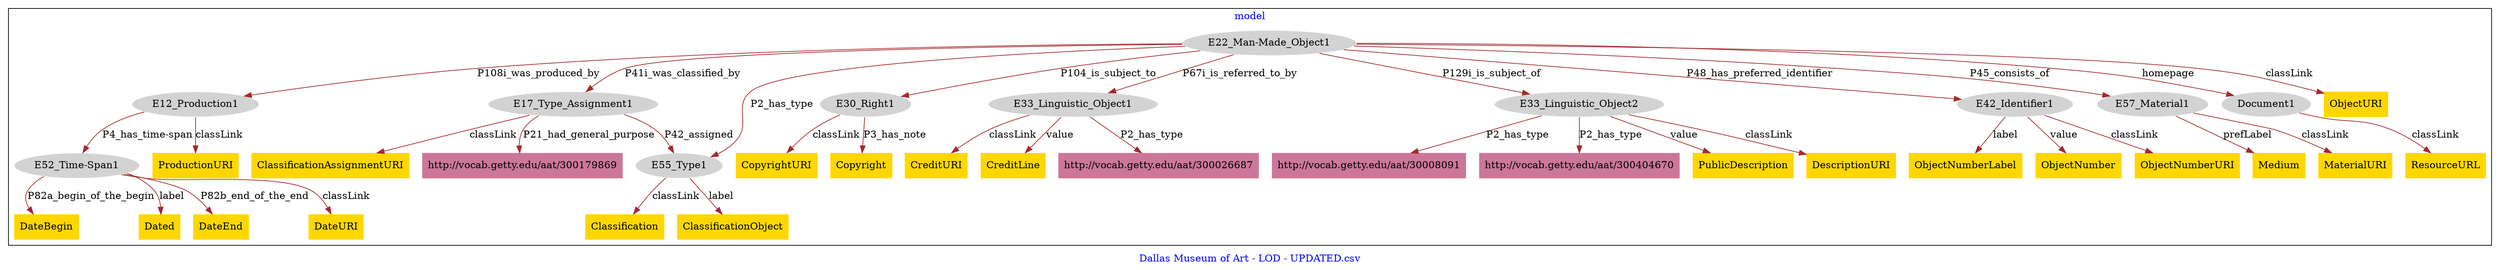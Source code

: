 digraph n0 {
fontcolor="blue"
remincross="true"
label="Dallas Museum of Art - LOD - UPDATED.csv"
subgraph cluster {
label="model"
n2[style="filled",color="white",fillcolor="lightgray",label="E12_Production1"];
n3[style="filled",color="white",fillcolor="lightgray",label="E52_Time-Span1"];
n4[style="filled",color="white",fillcolor="lightgray",label="E17_Type_Assignment1"];
n5[style="filled",color="white",fillcolor="lightgray",label="E55_Type1"];
n6[style="filled",color="white",fillcolor="lightgray",label="E22_Man-Made_Object1"];
n7[style="filled",color="white",fillcolor="lightgray",label="E30_Right1"];
n8[style="filled",color="white",fillcolor="lightgray",label="E33_Linguistic_Object1"];
n9[style="filled",color="white",fillcolor="lightgray",label="E33_Linguistic_Object2"];
n10[style="filled",color="white",fillcolor="lightgray",label="E42_Identifier1"];
n11[style="filled",color="white",fillcolor="lightgray",label="E57_Material1"];
n12[style="filled",color="white",fillcolor="lightgray",label="Document1"];
n13[shape="plaintext",style="filled",fillcolor="gold",label="ObjectNumberLabel"];
n14[shape="plaintext",style="filled",fillcolor="gold",label="DateBegin"];
n15[shape="plaintext",style="filled",fillcolor="gold",label="Dated"];
n16[shape="plaintext",style="filled",fillcolor="gold",label="DateEnd"];
n17[shape="plaintext",style="filled",fillcolor="gold",label="Classification"];
n18[shape="plaintext",style="filled",fillcolor="gold",label="CreditURI"];
n19[shape="plaintext",style="filled",fillcolor="gold",label="Medium"];
n20[shape="plaintext",style="filled",fillcolor="gold",label="CopyrightURI"];
n21[shape="plaintext",style="filled",fillcolor="gold",label="PublicDescription"];
n22[shape="plaintext",style="filled",fillcolor="gold",label="ResourceURL"];
n23[shape="plaintext",style="filled",fillcolor="gold",label="ObjectNumber"];
n24[shape="plaintext",style="filled",fillcolor="gold",label="Copyright"];
n25[shape="plaintext",style="filled",fillcolor="gold",label="ObjectURI"];
n26[shape="plaintext",style="filled",fillcolor="gold",label="CreditLine"];
n27[shape="plaintext",style="filled",fillcolor="gold",label="DescriptionURI"];
n28[shape="plaintext",style="filled",fillcolor="gold",label="ClassificationObject"];
n29[shape="plaintext",style="filled",fillcolor="gold",label="ProductionURI"];
n30[shape="plaintext",style="filled",fillcolor="gold",label="ObjectNumberURI"];
n31[shape="plaintext",style="filled",fillcolor="gold",label="MaterialURI"];
n32[shape="plaintext",style="filled",fillcolor="gold",label="DateURI"];
n33[shape="plaintext",style="filled",fillcolor="gold",label="ClassificationAssignmentURI"];
n34[shape="plaintext",style="filled",fillcolor="#CC7799",label="http://vocab.getty.edu/aat/30008091"];
n35[shape="plaintext",style="filled",fillcolor="#CC7799",label="http://vocab.getty.edu/aat/300026687"];
n36[shape="plaintext",style="filled",fillcolor="#CC7799",label="http://vocab.getty.edu/aat/300404670"];
n37[shape="plaintext",style="filled",fillcolor="#CC7799",label="http://vocab.getty.edu/aat/300179869"];
}
n2 -> n3[color="brown",fontcolor="black",label="P4_has_time-span"]
n4 -> n5[color="brown",fontcolor="black",label="P42_assigned"]
n6 -> n2[color="brown",fontcolor="black",label="P108i_was_produced_by"]
n6 -> n4[color="brown",fontcolor="black",label="P41i_was_classified_by"]
n6 -> n7[color="brown",fontcolor="black",label="P104_is_subject_to"]
n6 -> n8[color="brown",fontcolor="black",label="P67i_is_referred_to_by"]
n6 -> n9[color="brown",fontcolor="black",label="P129i_is_subject_of"]
n6 -> n10[color="brown",fontcolor="black",label="P48_has_preferred_identifier"]
n6 -> n11[color="brown",fontcolor="black",label="P45_consists_of"]
n6 -> n12[color="brown",fontcolor="black",label="homepage"]
n10 -> n13[color="brown",fontcolor="black",label="label"]
n3 -> n14[color="brown",fontcolor="black",label="P82a_begin_of_the_begin"]
n3 -> n15[color="brown",fontcolor="black",label="label"]
n3 -> n16[color="brown",fontcolor="black",label="P82b_end_of_the_end"]
n5 -> n17[color="brown",fontcolor="black",label="classLink"]
n8 -> n18[color="brown",fontcolor="black",label="classLink"]
n11 -> n19[color="brown",fontcolor="black",label="prefLabel"]
n7 -> n20[color="brown",fontcolor="black",label="classLink"]
n9 -> n21[color="brown",fontcolor="black",label="value"]
n12 -> n22[color="brown",fontcolor="black",label="classLink"]
n10 -> n23[color="brown",fontcolor="black",label="value"]
n7 -> n24[color="brown",fontcolor="black",label="P3_has_note"]
n6 -> n25[color="brown",fontcolor="black",label="classLink"]
n8 -> n26[color="brown",fontcolor="black",label="value"]
n9 -> n27[color="brown",fontcolor="black",label="classLink"]
n5 -> n28[color="brown",fontcolor="black",label="label"]
n2 -> n29[color="brown",fontcolor="black",label="classLink"]
n10 -> n30[color="brown",fontcolor="black",label="classLink"]
n11 -> n31[color="brown",fontcolor="black",label="classLink"]
n3 -> n32[color="brown",fontcolor="black",label="classLink"]
n4 -> n33[color="brown",fontcolor="black",label="classLink"]
n9 -> n34[color="brown",fontcolor="black",label="P2_has_type"]
n6 -> n5[color="brown",fontcolor="black",label="P2_has_type"]
n8 -> n35[color="brown",fontcolor="black",label="P2_has_type"]
n9 -> n36[color="brown",fontcolor="black",label="P2_has_type"]
n4 -> n37[color="brown",fontcolor="black",label="P21_had_general_purpose"]
}
